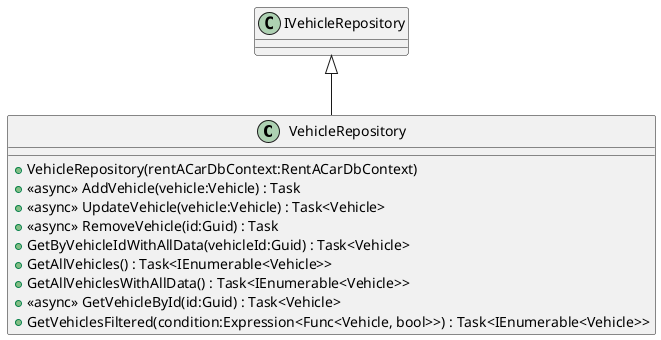 @startuml
class VehicleRepository {
    + VehicleRepository(rentACarDbContext:RentACarDbContext)
    + <<async>> AddVehicle(vehicle:Vehicle) : Task
    + <<async>> UpdateVehicle(vehicle:Vehicle) : Task<Vehicle>
    + <<async>> RemoveVehicle(id:Guid) : Task
    + GetByVehicleIdWithAllData(vehicleId:Guid) : Task<Vehicle>
    + GetAllVehicles() : Task<IEnumerable<Vehicle>>
    + GetAllVehiclesWithAllData() : Task<IEnumerable<Vehicle>>
    + <<async>> GetVehicleById(id:Guid) : Task<Vehicle>
    + GetVehiclesFiltered(condition:Expression<Func<Vehicle, bool>>) : Task<IEnumerable<Vehicle>>
}
IVehicleRepository <|-- VehicleRepository
@enduml
